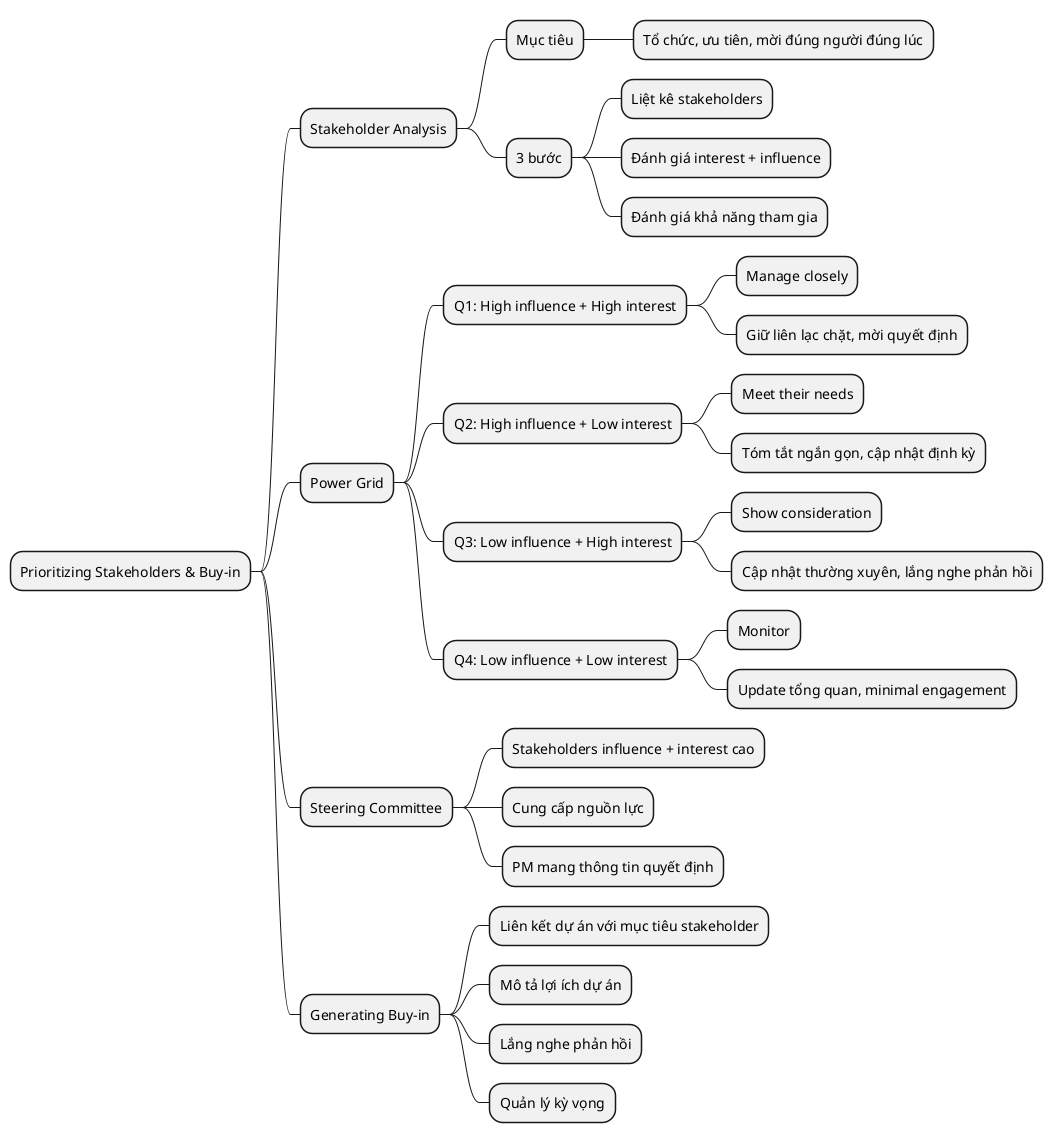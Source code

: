 @startmindmap
* Prioritizing Stakeholders & Buy-in
** Stakeholder Analysis
*** Mục tiêu
**** Tổ chức, ưu tiên, mời đúng người đúng lúc
*** 3 bước
**** Liệt kê stakeholders
**** Đánh giá interest + influence
**** Đánh giá khả năng tham gia
** Power Grid
*** Q1: High influence + High interest
**** Manage closely
**** Giữ liên lạc chặt, mời quyết định
*** Q2: High influence + Low interest
**** Meet their needs
**** Tóm tắt ngắn gọn, cập nhật định kỳ
*** Q3: Low influence + High interest
**** Show consideration
**** Cập nhật thường xuyên, lắng nghe phản hồi
*** Q4: Low influence + Low interest
**** Monitor
**** Update tổng quan, minimal engagement
** Steering Committee
*** Stakeholders influence + interest cao
*** Cung cấp nguồn lực
*** PM mang thông tin quyết định
** Generating Buy-in
*** Liên kết dự án với mục tiêu stakeholder
*** Mô tả lợi ích dự án
*** Lắng nghe phản hồi
*** Quản lý kỳ vọng
@endmindmap
